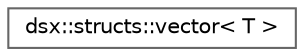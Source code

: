 digraph "Graphical Class Hierarchy"
{
 // LATEX_PDF_SIZE
  bgcolor="transparent";
  edge [fontname=Helvetica,fontsize=10,labelfontname=Helvetica,labelfontsize=10];
  node [fontname=Helvetica,fontsize=10,shape=box,height=0.2,width=0.4];
  rankdir="LR";
  Node0 [label="dsx::structs::vector\< T \>",height=0.2,width=0.4,color="grey40", fillcolor="white", style="filled",URL="$classdsx_1_1structs_1_1vector.html",tooltip="A dynamic array-based vector container implementation."];
}
